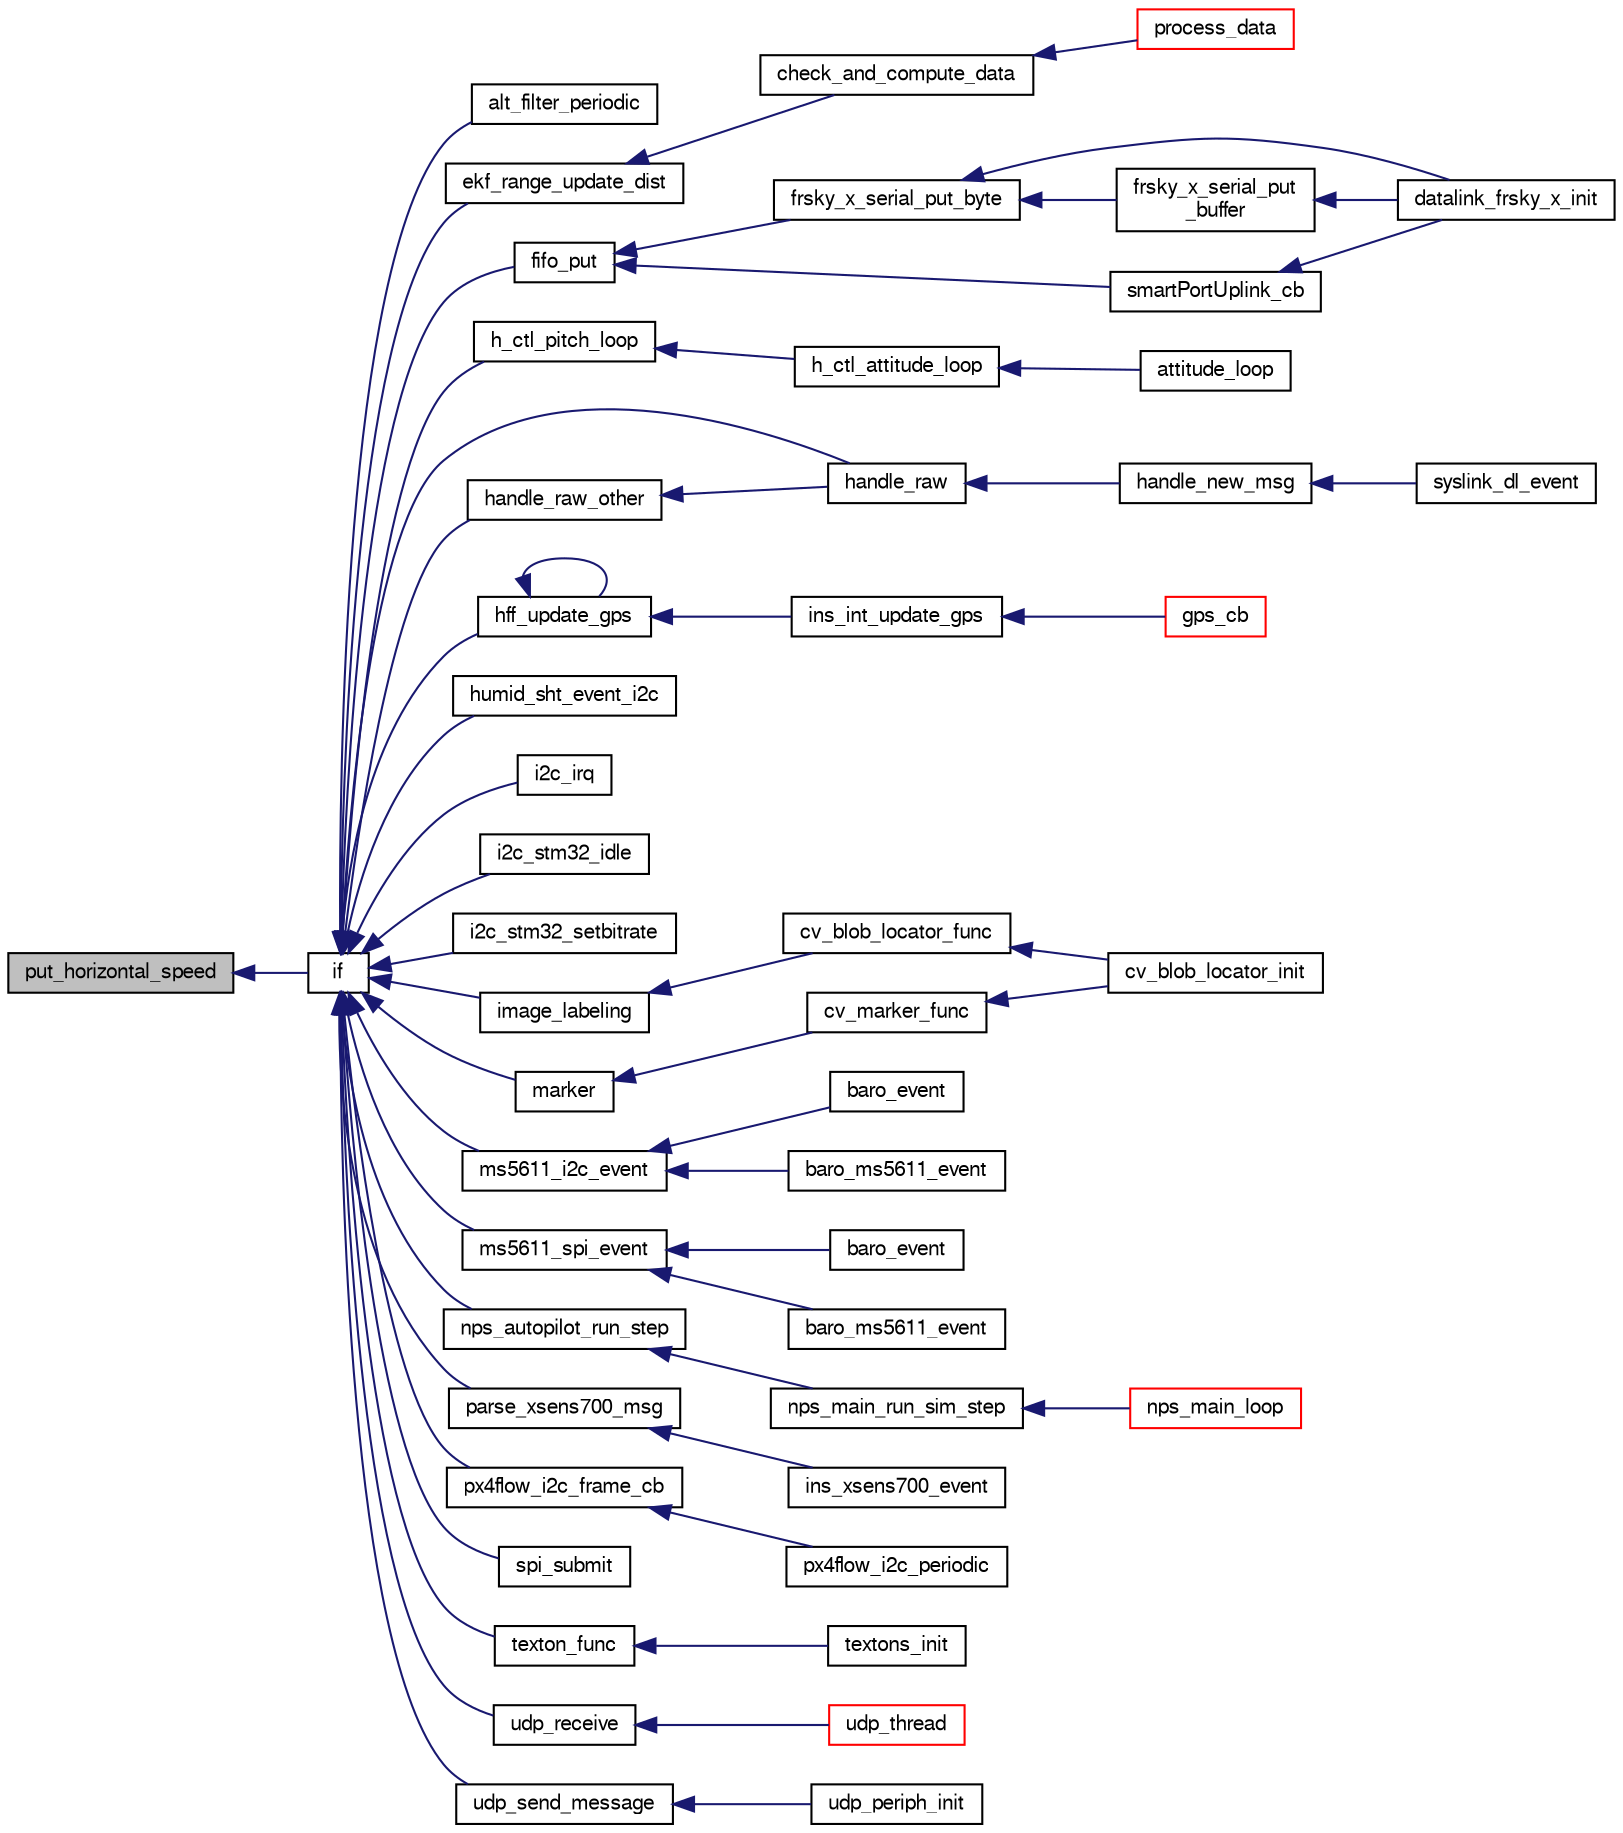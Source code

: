 digraph "put_horizontal_speed"
{
  edge [fontname="FreeSans",fontsize="10",labelfontname="FreeSans",labelfontsize="10"];
  node [fontname="FreeSans",fontsize="10",shape=record];
  rankdir="LR";
  Node1 [label="put_horizontal_speed",height=0.2,width=0.4,color="black", fillcolor="grey75", style="filled", fontcolor="black"];
  Node1 -> Node2 [dir="back",color="midnightblue",fontsize="10",style="solid",fontname="FreeSans"];
  Node2 [label="if",height=0.2,width=0.4,color="black", fillcolor="white", style="filled",URL="$e__identification__fr_8c.html#a92cffae21318c1d983c63f3afa2a8d87"];
  Node2 -> Node3 [dir="back",color="midnightblue",fontsize="10",style="solid",fontname="FreeSans"];
  Node3 [label="alt_filter_periodic",height=0.2,width=0.4,color="black", fillcolor="white", style="filled",URL="$alt__filter_8h.html#acb1c5bf01229d55cd2a7542a49e37ec8"];
  Node2 -> Node4 [dir="back",color="midnightblue",fontsize="10",style="solid",fontname="FreeSans"];
  Node4 [label="ekf_range_update_dist",height=0.2,width=0.4,color="black", fillcolor="white", style="filled",URL="$ekf__range_8h.html#a6778974be3a678696790a30c04315a72",tooltip="Update step based on each new distance data. "];
  Node4 -> Node5 [dir="back",color="midnightblue",fontsize="10",style="solid",fontname="FreeSans"];
  Node5 [label="check_and_compute_data",height=0.2,width=0.4,color="black", fillcolor="white", style="filled",URL="$dw1000__arduino_8c.html#a61ebb26ab28d54f27878ffeb87febfe9",tooltip="check new data and compute with the proper algorithm "];
  Node5 -> Node6 [dir="back",color="midnightblue",fontsize="10",style="solid",fontname="FreeSans"];
  Node6 [label="process_data",height=0.2,width=0.4,color="red", fillcolor="white", style="filled",URL="$dw1000__arduino_8c.html#acac53dcc1b2e1d953c1642b3b15afe4c"];
  Node2 -> Node7 [dir="back",color="midnightblue",fontsize="10",style="solid",fontname="FreeSans"];
  Node7 [label="fifo_put",height=0.2,width=0.4,color="black", fillcolor="white", style="filled",URL="$frsky__x_8c.html#ae3001fd8504f8ad30ee40a958da7bf0c"];
  Node7 -> Node8 [dir="back",color="midnightblue",fontsize="10",style="solid",fontname="FreeSans"];
  Node8 [label="frsky_x_serial_put_byte",height=0.2,width=0.4,color="black", fillcolor="white", style="filled",URL="$frsky__x_8c.html#adfc11fb9defc0b2418edb24b1fa921cf"];
  Node8 -> Node9 [dir="back",color="midnightblue",fontsize="10",style="solid",fontname="FreeSans"];
  Node9 [label="datalink_frsky_x_init",height=0.2,width=0.4,color="black", fillcolor="white", style="filled",URL="$frsky__x_8h.html#a02e506771b84a9f590d180ffc053b11a"];
  Node8 -> Node10 [dir="back",color="midnightblue",fontsize="10",style="solid",fontname="FreeSans"];
  Node10 [label="frsky_x_serial_put\l_buffer",height=0.2,width=0.4,color="black", fillcolor="white", style="filled",URL="$frsky__x_8c.html#a5dd04719fb15ba4f54c826aca5aae8ad"];
  Node10 -> Node9 [dir="back",color="midnightblue",fontsize="10",style="solid",fontname="FreeSans"];
  Node7 -> Node11 [dir="back",color="midnightblue",fontsize="10",style="solid",fontname="FreeSans"];
  Node11 [label="smartPortUplink_cb",height=0.2,width=0.4,color="black", fillcolor="white", style="filled",URL="$frsky__x_8c.html#ac745280f849c2fc887d6a00050e20aeb"];
  Node11 -> Node9 [dir="back",color="midnightblue",fontsize="10",style="solid",fontname="FreeSans"];
  Node2 -> Node12 [dir="back",color="midnightblue",fontsize="10",style="solid",fontname="FreeSans"];
  Node12 [label="h_ctl_pitch_loop",height=0.2,width=0.4,color="black", fillcolor="white", style="filled",URL="$stabilization__adaptive_8c.html#a10c9851e192217d5a4e7b6dc98e16c2d"];
  Node12 -> Node13 [dir="back",color="midnightblue",fontsize="10",style="solid",fontname="FreeSans"];
  Node13 [label="h_ctl_attitude_loop",height=0.2,width=0.4,color="black", fillcolor="white", style="filled",URL="$fixedwing_2stabilization_2stabilization__attitude_8h.html#a86f0d47644538be1345aab19c7dc3de4"];
  Node13 -> Node14 [dir="back",color="midnightblue",fontsize="10",style="solid",fontname="FreeSans"];
  Node14 [label="attitude_loop",height=0.2,width=0.4,color="black", fillcolor="white", style="filled",URL="$fixedwing_2autopilot__static_8h.html#a315546d9034361bbc6970b3792dc8b67"];
  Node2 -> Node15 [dir="back",color="midnightblue",fontsize="10",style="solid",fontname="FreeSans"];
  Node15 [label="handle_raw",height=0.2,width=0.4,color="black", fillcolor="white", style="filled",URL="$syslink__dl_8c.html#a9a5fcd9b15a63e5311c8ff49c6f95bb8",tooltip="Handle raw datalink. "];
  Node15 -> Node16 [dir="back",color="midnightblue",fontsize="10",style="solid",fontname="FreeSans"];
  Node16 [label="handle_new_msg",height=0.2,width=0.4,color="black", fillcolor="white", style="filled",URL="$syslink__dl_8c.html#a665fd9a99b5fbbbff1c98a97f1742665",tooltip="New RX message. "];
  Node16 -> Node17 [dir="back",color="midnightblue",fontsize="10",style="solid",fontname="FreeSans"];
  Node17 [label="syslink_dl_event",height=0.2,width=0.4,color="black", fillcolor="white", style="filled",URL="$syslink__dl_8h.html#a248668c76bd51845ed6a42ff3da5f1a9",tooltip="Datalink event. "];
  Node2 -> Node18 [dir="back",color="midnightblue",fontsize="10",style="solid",fontname="FreeSans"];
  Node18 [label="handle_raw_other",height=0.2,width=0.4,color="black", fillcolor="white", style="filled",URL="$syslink__dl_8c.html#aa429086c6c98ffa95fdb0381e67b1285",tooltip="Handle various raw messages. "];
  Node18 -> Node15 [dir="back",color="midnightblue",fontsize="10",style="solid",fontname="FreeSans"];
  Node2 -> Node19 [dir="back",color="midnightblue",fontsize="10",style="solid",fontname="FreeSans"];
  Node19 [label="hff_update_gps",height=0.2,width=0.4,color="black", fillcolor="white", style="filled",URL="$hf__float_8h.html#a72f310874029d3bec298c7161601a57e"];
  Node19 -> Node19 [dir="back",color="midnightblue",fontsize="10",style="solid",fontname="FreeSans"];
  Node19 -> Node20 [dir="back",color="midnightblue",fontsize="10",style="solid",fontname="FreeSans"];
  Node20 [label="ins_int_update_gps",height=0.2,width=0.4,color="black", fillcolor="white", style="filled",URL="$ins__int_8h.html#a54df8c17ccf7a20d6ca09ad0b8f45db3"];
  Node20 -> Node21 [dir="back",color="midnightblue",fontsize="10",style="solid",fontname="FreeSans"];
  Node21 [label="gps_cb",height=0.2,width=0.4,color="red", fillcolor="white", style="filled",URL="$ins__int_8c.html#a1c1656ce80fe1f1ad49fea691164dbf8"];
  Node2 -> Node22 [dir="back",color="midnightblue",fontsize="10",style="solid",fontname="FreeSans"];
  Node22 [label="humid_sht_event_i2c",height=0.2,width=0.4,color="black", fillcolor="white", style="filled",URL="$humid__sht__i2c_8h.html#a9250bbec811cdbcc7c024e084dacc33f"];
  Node2 -> Node23 [dir="back",color="midnightblue",fontsize="10",style="solid",fontname="FreeSans"];
  Node23 [label="i2c_irq",height=0.2,width=0.4,color="black", fillcolor="white", style="filled",URL="$stm32_2mcu__periph_2i2c__arch_8c.html#a9cdca4a1beda37ad7a9a7087252b6bbf"];
  Node2 -> Node24 [dir="back",color="midnightblue",fontsize="10",style="solid",fontname="FreeSans"];
  Node24 [label="i2c_stm32_idle",height=0.2,width=0.4,color="black", fillcolor="white", style="filled",URL="$stm32_2mcu__periph_2i2c__arch_8c.html#ab9e5bad12034eb78fc98e86032eb938c"];
  Node2 -> Node25 [dir="back",color="midnightblue",fontsize="10",style="solid",fontname="FreeSans"];
  Node25 [label="i2c_stm32_setbitrate",height=0.2,width=0.4,color="black", fillcolor="white", style="filled",URL="$stm32_2mcu__periph_2i2c__arch_8c.html#af6c16ded89419dcadd6d658416e9f55c"];
  Node2 -> Node26 [dir="back",color="midnightblue",fontsize="10",style="solid",fontname="FreeSans"];
  Node26 [label="image_labeling",height=0.2,width=0.4,color="black", fillcolor="white", style="filled",URL="$blob__finder_8h.html#a4394ddcfee7f3a3c1ff870b038b2883b"];
  Node26 -> Node27 [dir="back",color="midnightblue",fontsize="10",style="solid",fontname="FreeSans"];
  Node27 [label="cv_blob_locator_func",height=0.2,width=0.4,color="black", fillcolor="white", style="filled",URL="$cv__blob__locator_8c.html#a922c40d2a25e1519548f0d62094d13e0"];
  Node27 -> Node28 [dir="back",color="midnightblue",fontsize="10",style="solid",fontname="FreeSans"];
  Node28 [label="cv_blob_locator_init",height=0.2,width=0.4,color="black", fillcolor="white", style="filled",URL="$cv__blob__locator_8h.html#a03040f93fee504200fd409c45f488e4d"];
  Node2 -> Node29 [dir="back",color="midnightblue",fontsize="10",style="solid",fontname="FreeSans"];
  Node29 [label="marker",height=0.2,width=0.4,color="black", fillcolor="white", style="filled",URL="$imavmarker_8h.html#aafa443822c1c72b0735f92c4656eb669"];
  Node29 -> Node30 [dir="back",color="midnightblue",fontsize="10",style="solid",fontname="FreeSans"];
  Node30 [label="cv_marker_func",height=0.2,width=0.4,color="black", fillcolor="white", style="filled",URL="$cv__blob__locator_8c.html#a095162a58d6a269d84029f8a17a1d359"];
  Node30 -> Node28 [dir="back",color="midnightblue",fontsize="10",style="solid",fontname="FreeSans"];
  Node2 -> Node31 [dir="back",color="midnightblue",fontsize="10",style="solid",fontname="FreeSans"];
  Node31 [label="ms5611_i2c_event",height=0.2,width=0.4,color="black", fillcolor="white", style="filled",URL="$ms5611__i2c_8h.html#a14e55ee13fb38c32b8c0bb6146695ca9"];
  Node31 -> Node32 [dir="back",color="midnightblue",fontsize="10",style="solid",fontname="FreeSans"];
  Node32 [label="baro_event",height=0.2,width=0.4,color="black", fillcolor="white", style="filled",URL="$tawaki_2baro__board_8h.html#a35cf6cc4a308999840a583900a3d35ff"];
  Node31 -> Node33 [dir="back",color="midnightblue",fontsize="10",style="solid",fontname="FreeSans"];
  Node33 [label="baro_ms5611_event",height=0.2,width=0.4,color="black", fillcolor="white", style="filled",URL="$baro__ms5611__spi_8h.html#afd15b3c514cb6c7763b0db2788665185"];
  Node2 -> Node34 [dir="back",color="midnightblue",fontsize="10",style="solid",fontname="FreeSans"];
  Node34 [label="ms5611_spi_event",height=0.2,width=0.4,color="black", fillcolor="white", style="filled",URL="$ms5611__spi_8h.html#a7b23274ad291a9e686044d66f378d91d"];
  Node34 -> Node35 [dir="back",color="midnightblue",fontsize="10",style="solid",fontname="FreeSans"];
  Node35 [label="baro_event",height=0.2,width=0.4,color="black", fillcolor="white", style="filled",URL="$baro__board__ms5611__spi_8c.html#a35cf6cc4a308999840a583900a3d35ff"];
  Node34 -> Node36 [dir="back",color="midnightblue",fontsize="10",style="solid",fontname="FreeSans"];
  Node36 [label="baro_ms5611_event",height=0.2,width=0.4,color="black", fillcolor="white", style="filled",URL="$baro__ms5611__spi_8c.html#afd15b3c514cb6c7763b0db2788665185"];
  Node2 -> Node37 [dir="back",color="midnightblue",fontsize="10",style="solid",fontname="FreeSans"];
  Node37 [label="nps_autopilot_run_step",height=0.2,width=0.4,color="black", fillcolor="white", style="filled",URL="$nps__autopilot__rotorcraft_8c.html#a12870aaa609d4860004be3cec4c8cf2a"];
  Node37 -> Node38 [dir="back",color="midnightblue",fontsize="10",style="solid",fontname="FreeSans"];
  Node38 [label="nps_main_run_sim_step",height=0.2,width=0.4,color="black", fillcolor="white", style="filled",URL="$nps__main__sitl_8c.html#a9a080385e191a932860731e6f511c775"];
  Node38 -> Node39 [dir="back",color="midnightblue",fontsize="10",style="solid",fontname="FreeSans"];
  Node39 [label="nps_main_loop",height=0.2,width=0.4,color="red", fillcolor="white", style="filled",URL="$nps__main__sitl_8c.html#afa201657c19f3eac2d07487bb11a261d"];
  Node2 -> Node40 [dir="back",color="midnightblue",fontsize="10",style="solid",fontname="FreeSans"];
  Node40 [label="parse_xsens700_msg",height=0.2,width=0.4,color="black", fillcolor="white", style="filled",URL="$xsens700_8h.html#ac2454e953f536da139df3af77095c560"];
  Node40 -> Node41 [dir="back",color="midnightblue",fontsize="10",style="solid",fontname="FreeSans"];
  Node41 [label="ins_xsens700_event",height=0.2,width=0.4,color="black", fillcolor="white", style="filled",URL="$ins__xsens700_8h.html#af5b103447ab6c24b2ad38714d258b262"];
  Node2 -> Node42 [dir="back",color="midnightblue",fontsize="10",style="solid",fontname="FreeSans"];
  Node42 [label="px4flow_i2c_frame_cb",height=0.2,width=0.4,color="black", fillcolor="white", style="filled",URL="$px4flow__i2c_8c.html#ad7e1980e7d9d597a3902d1fb1bcb19b9",tooltip="Propagate optical flow information. "];
  Node42 -> Node43 [dir="back",color="midnightblue",fontsize="10",style="solid",fontname="FreeSans"];
  Node43 [label="px4flow_i2c_periodic",height=0.2,width=0.4,color="black", fillcolor="white", style="filled",URL="$px4flow__i2c_8h.html#a4d95252752186b0b1e437955c7eeea8b",tooltip="Poll px4flow for data 152 i2c frames are created per second, so the PX4FLOW can be polled at up to 15..."];
  Node2 -> Node44 [dir="back",color="midnightblue",fontsize="10",style="solid",fontname="FreeSans"];
  Node44 [label="spi_submit",height=0.2,width=0.4,color="black", fillcolor="white", style="filled",URL="$group__spi.html#ga5d383931766cb373ebad0b8bc26d439d",tooltip="Submit a spi transaction. "];
  Node2 -> Node45 [dir="back",color="midnightblue",fontsize="10",style="solid",fontname="FreeSans"];
  Node45 [label="texton_func",height=0.2,width=0.4,color="black", fillcolor="white", style="filled",URL="$textons_8c.html#a5a28ef29bd02e895d11d195fc565526f",tooltip="Main texton processing function that first either loads or learns a dictionary and then extracts the ..."];
  Node45 -> Node46 [dir="back",color="midnightblue",fontsize="10",style="solid",fontname="FreeSans"];
  Node46 [label="textons_init",height=0.2,width=0.4,color="black", fillcolor="white", style="filled",URL="$textons_8h.html#ac363e3fda520a9cc84e35d929f01d62d",tooltip="Initialize. "];
  Node2 -> Node47 [dir="back",color="midnightblue",fontsize="10",style="solid",fontname="FreeSans"];
  Node47 [label="udp_receive",height=0.2,width=0.4,color="black", fillcolor="white", style="filled",URL="$udp_8h.html#a23264d73f7cf6197c139bf6841da1ee2",tooltip="Read bytes from UDP. "];
  Node47 -> Node48 [dir="back",color="midnightblue",fontsize="10",style="solid",fontname="FreeSans"];
  Node48 [label="udp_thread",height=0.2,width=0.4,color="red", fillcolor="white", style="filled",URL="$linux_2mcu__periph_2udp__arch_8c.html#a4228ab15648ebad6b74132335c63635e",tooltip="check for new udp packets to receive or send. "];
  Node2 -> Node49 [dir="back",color="midnightblue",fontsize="10",style="solid",fontname="FreeSans"];
  Node49 [label="udp_send_message",height=0.2,width=0.4,color="black", fillcolor="white", style="filled",URL="$udp_8h.html#acd1365113847d9c844e256228443af2d",tooltip="Send a message. "];
  Node49 -> Node50 [dir="back",color="midnightblue",fontsize="10",style="solid",fontname="FreeSans"];
  Node50 [label="udp_periph_init",height=0.2,width=0.4,color="black", fillcolor="white", style="filled",URL="$udp_8h.html#a1f1d82b302692d0e1c6b01db1b03f6ea",tooltip="Initialize the UDP peripheral. "];
}
